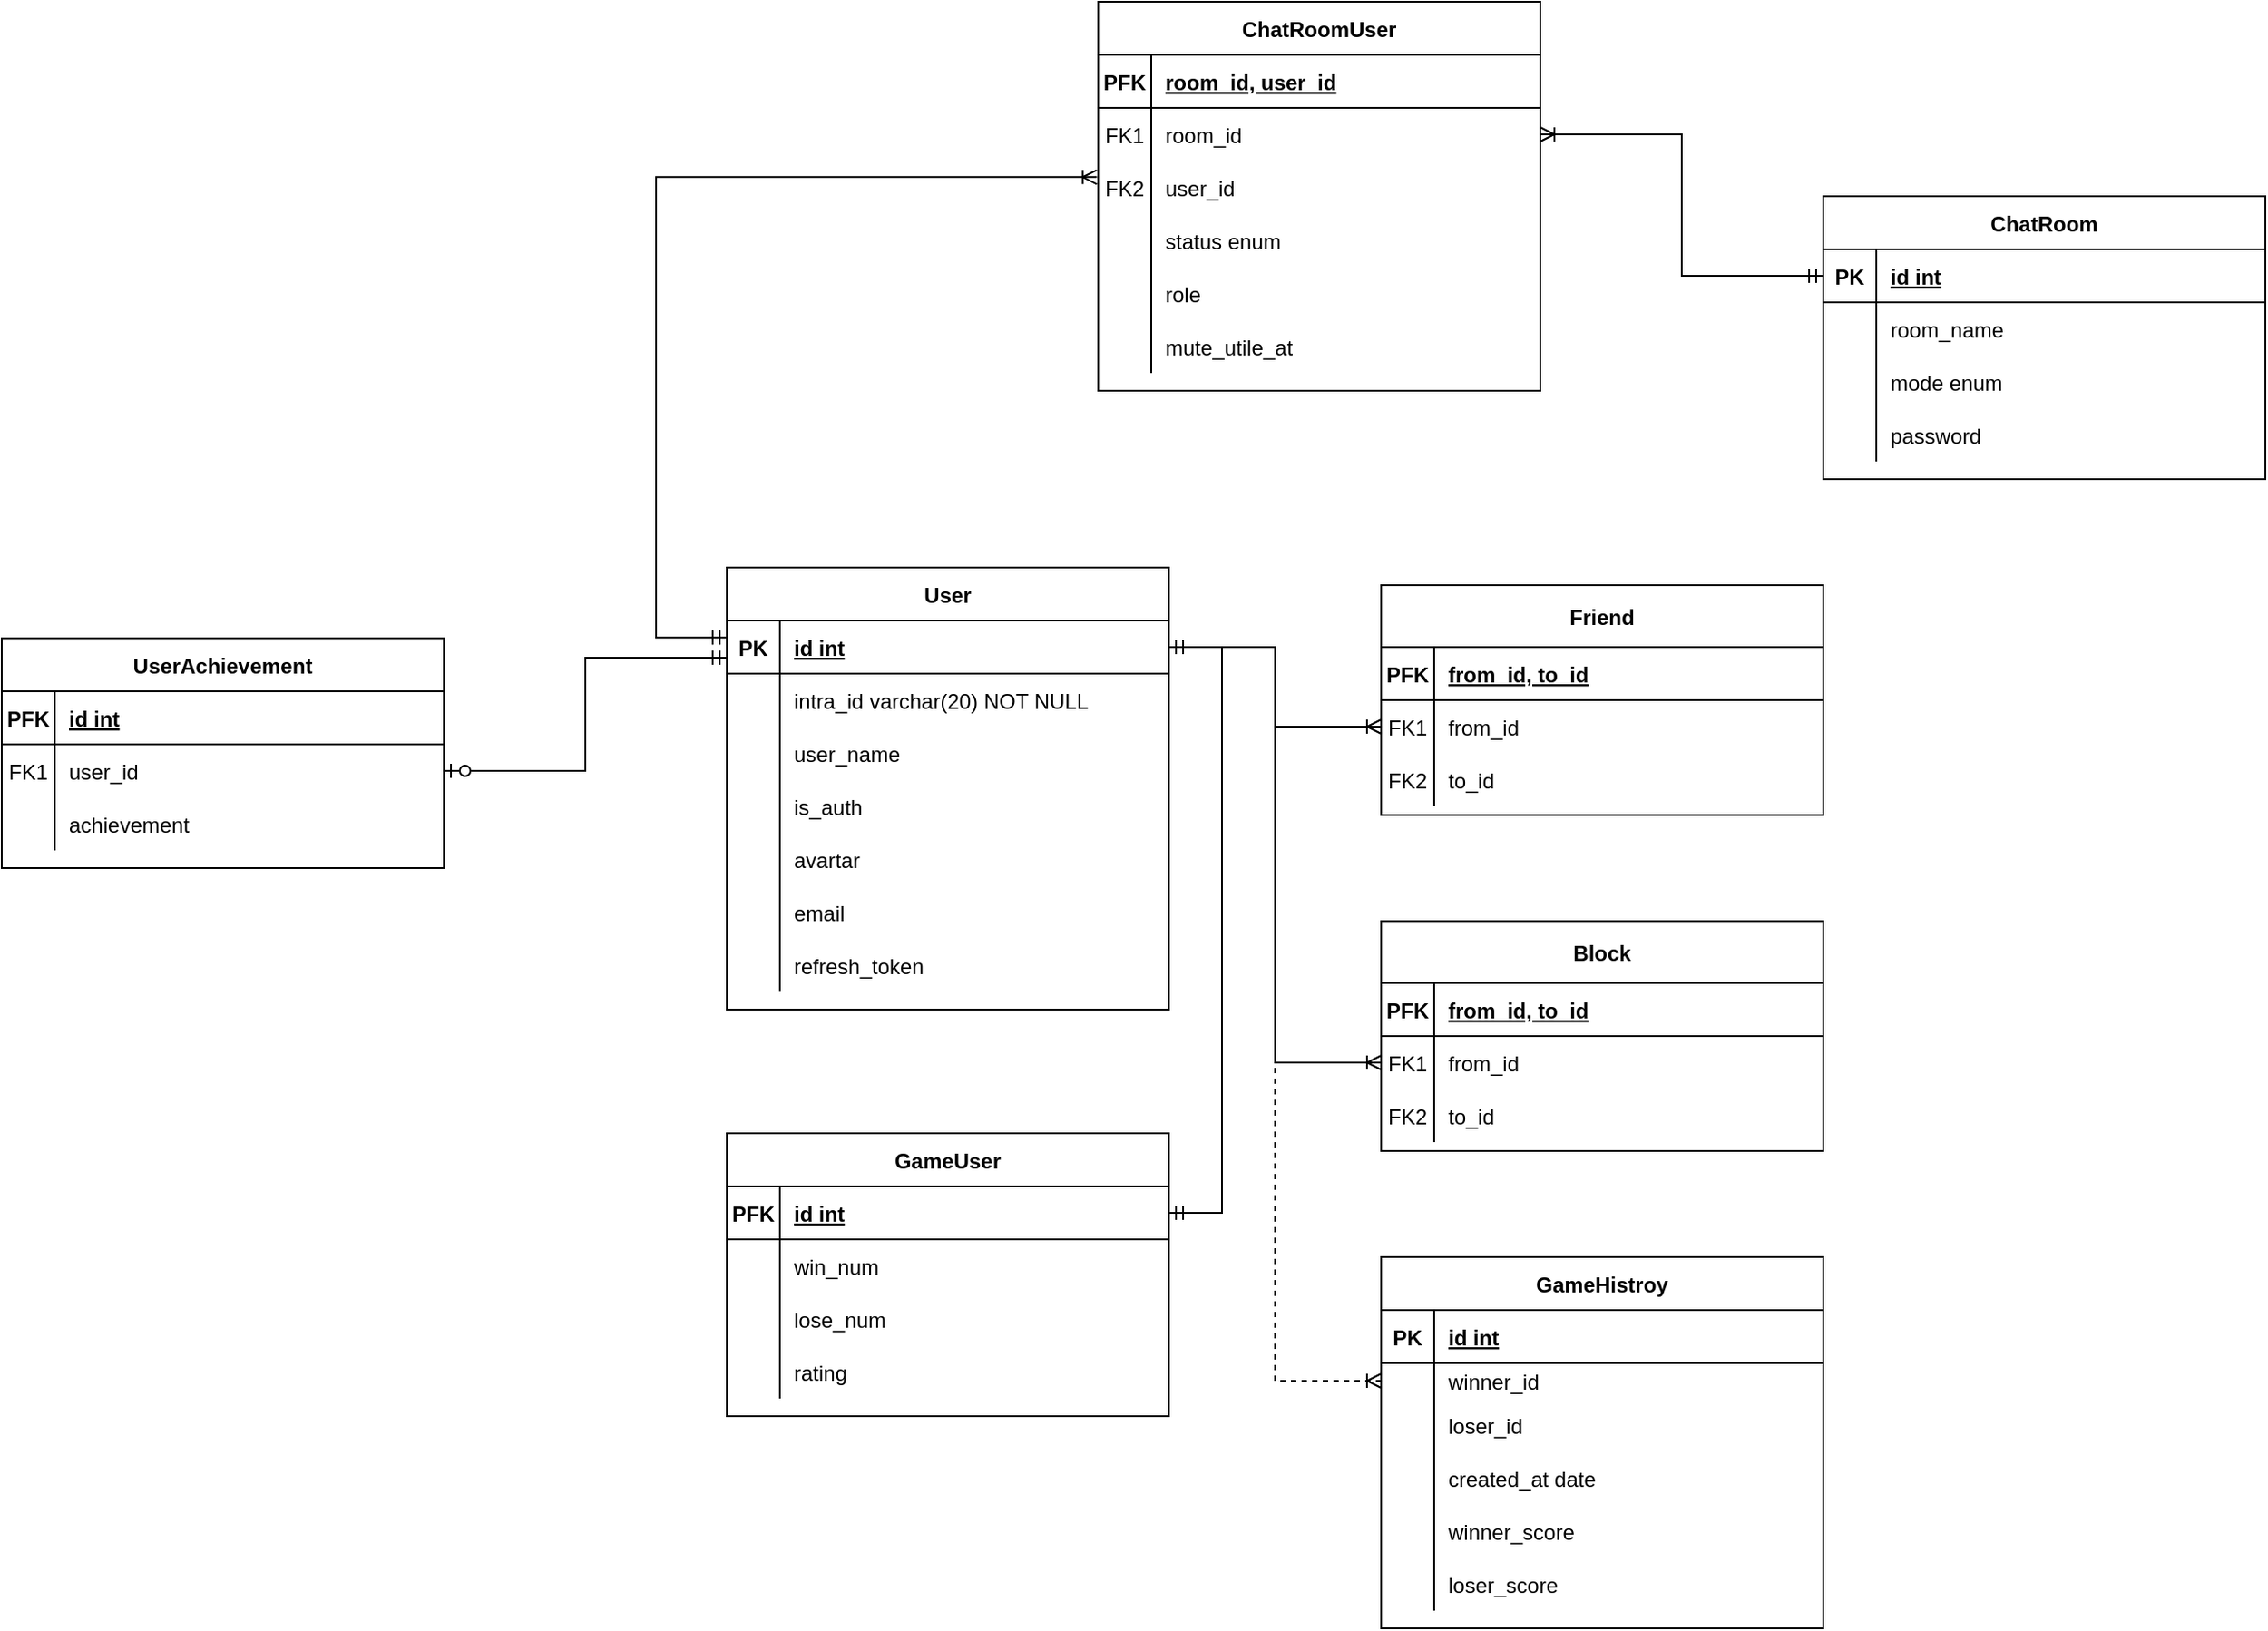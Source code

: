 <mxfile version="21.6.2" type="device">
  <diagram id="R2lEEEUBdFMjLlhIrx00" name="Page-1">
    <mxGraphModel dx="2537" dy="2045" grid="1" gridSize="10" guides="1" tooltips="1" connect="1" arrows="1" fold="1" page="1" pageScale="1" pageWidth="850" pageHeight="1100" math="0" shadow="0" extFonts="Permanent Marker^https://fonts.googleapis.com/css?family=Permanent+Marker">
      <root>
        <mxCell id="0" />
        <mxCell id="1" parent="0" />
        <mxCell id="lOmUBnbk2ktsmY-F3vOk-1" value="User" style="shape=table;startSize=30;container=1;collapsible=1;childLayout=tableLayout;fixedRows=1;rowLines=0;fontStyle=1;align=center;resizeLast=1;" parent="1" vertex="1">
          <mxGeometry y="250" width="250" height="250" as="geometry" />
        </mxCell>
        <mxCell id="lOmUBnbk2ktsmY-F3vOk-2" value="" style="shape=partialRectangle;collapsible=0;dropTarget=0;pointerEvents=0;fillColor=none;points=[[0,0.5],[1,0.5]];portConstraint=eastwest;top=0;left=0;right=0;bottom=1;" parent="lOmUBnbk2ktsmY-F3vOk-1" vertex="1">
          <mxGeometry y="30" width="250" height="30" as="geometry" />
        </mxCell>
        <mxCell id="lOmUBnbk2ktsmY-F3vOk-3" value="PK" style="shape=partialRectangle;overflow=hidden;connectable=0;fillColor=none;top=0;left=0;bottom=0;right=0;fontStyle=1;" parent="lOmUBnbk2ktsmY-F3vOk-2" vertex="1">
          <mxGeometry width="30" height="30" as="geometry">
            <mxRectangle width="30" height="30" as="alternateBounds" />
          </mxGeometry>
        </mxCell>
        <mxCell id="lOmUBnbk2ktsmY-F3vOk-4" value="id int" style="shape=partialRectangle;overflow=hidden;connectable=0;fillColor=none;top=0;left=0;bottom=0;right=0;align=left;spacingLeft=6;fontStyle=5;" parent="lOmUBnbk2ktsmY-F3vOk-2" vertex="1">
          <mxGeometry x="30" width="220" height="30" as="geometry">
            <mxRectangle width="220" height="30" as="alternateBounds" />
          </mxGeometry>
        </mxCell>
        <mxCell id="3Igh5YAxIbM6BhiKC6Sn-34" style="shape=partialRectangle;collapsible=0;dropTarget=0;pointerEvents=0;fillColor=none;points=[[0,0.5],[1,0.5]];portConstraint=eastwest;top=0;left=0;right=0;bottom=0;" parent="lOmUBnbk2ktsmY-F3vOk-1" vertex="1">
          <mxGeometry y="60" width="250" height="30" as="geometry" />
        </mxCell>
        <mxCell id="3Igh5YAxIbM6BhiKC6Sn-35" style="shape=partialRectangle;overflow=hidden;connectable=0;fillColor=none;top=0;left=0;bottom=0;right=0;" parent="3Igh5YAxIbM6BhiKC6Sn-34" vertex="1">
          <mxGeometry width="30" height="30" as="geometry">
            <mxRectangle width="30" height="30" as="alternateBounds" />
          </mxGeometry>
        </mxCell>
        <mxCell id="3Igh5YAxIbM6BhiKC6Sn-36" value="intra_id varchar(20) NOT NULL" style="shape=partialRectangle;overflow=hidden;connectable=0;fillColor=none;top=0;left=0;bottom=0;right=0;align=left;spacingLeft=6;" parent="3Igh5YAxIbM6BhiKC6Sn-34" vertex="1">
          <mxGeometry x="30" width="220" height="30" as="geometry">
            <mxRectangle width="220" height="30" as="alternateBounds" />
          </mxGeometry>
        </mxCell>
        <mxCell id="lOmUBnbk2ktsmY-F3vOk-8" value="" style="shape=partialRectangle;collapsible=0;dropTarget=0;pointerEvents=0;fillColor=none;points=[[0,0.5],[1,0.5]];portConstraint=eastwest;top=0;left=0;right=0;bottom=0;" parent="lOmUBnbk2ktsmY-F3vOk-1" vertex="1">
          <mxGeometry y="90" width="250" height="30" as="geometry" />
        </mxCell>
        <mxCell id="lOmUBnbk2ktsmY-F3vOk-9" value="" style="shape=partialRectangle;overflow=hidden;connectable=0;fillColor=none;top=0;left=0;bottom=0;right=0;" parent="lOmUBnbk2ktsmY-F3vOk-8" vertex="1">
          <mxGeometry width="30" height="30" as="geometry">
            <mxRectangle width="30" height="30" as="alternateBounds" />
          </mxGeometry>
        </mxCell>
        <mxCell id="lOmUBnbk2ktsmY-F3vOk-10" value="user_name" style="shape=partialRectangle;overflow=hidden;connectable=0;fillColor=none;top=0;left=0;bottom=0;right=0;align=left;spacingLeft=6;" parent="lOmUBnbk2ktsmY-F3vOk-8" vertex="1">
          <mxGeometry x="30" width="220" height="30" as="geometry">
            <mxRectangle width="220" height="30" as="alternateBounds" />
          </mxGeometry>
        </mxCell>
        <mxCell id="lOmUBnbk2ktsmY-F3vOk-19" value="" style="shape=partialRectangle;collapsible=0;dropTarget=0;pointerEvents=0;fillColor=none;points=[[0,0.5],[1,0.5]];portConstraint=eastwest;top=0;left=0;right=0;bottom=0;" parent="lOmUBnbk2ktsmY-F3vOk-1" vertex="1">
          <mxGeometry y="120" width="250" height="30" as="geometry" />
        </mxCell>
        <mxCell id="lOmUBnbk2ktsmY-F3vOk-20" value="" style="shape=partialRectangle;overflow=hidden;connectable=0;fillColor=none;top=0;left=0;bottom=0;right=0;" parent="lOmUBnbk2ktsmY-F3vOk-19" vertex="1">
          <mxGeometry width="30" height="30" as="geometry">
            <mxRectangle width="30" height="30" as="alternateBounds" />
          </mxGeometry>
        </mxCell>
        <mxCell id="lOmUBnbk2ktsmY-F3vOk-21" value="is_auth" style="shape=partialRectangle;overflow=hidden;connectable=0;fillColor=none;top=0;left=0;bottom=0;right=0;align=left;spacingLeft=6;" parent="lOmUBnbk2ktsmY-F3vOk-19" vertex="1">
          <mxGeometry x="30" width="220" height="30" as="geometry">
            <mxRectangle width="220" height="30" as="alternateBounds" />
          </mxGeometry>
        </mxCell>
        <mxCell id="lOmUBnbk2ktsmY-F3vOk-22" value="" style="shape=partialRectangle;collapsible=0;dropTarget=0;pointerEvents=0;fillColor=none;points=[[0,0.5],[1,0.5]];portConstraint=eastwest;top=0;left=0;right=0;bottom=0;" parent="lOmUBnbk2ktsmY-F3vOk-1" vertex="1">
          <mxGeometry y="150" width="250" height="30" as="geometry" />
        </mxCell>
        <mxCell id="lOmUBnbk2ktsmY-F3vOk-23" value="" style="shape=partialRectangle;overflow=hidden;connectable=0;fillColor=none;top=0;left=0;bottom=0;right=0;" parent="lOmUBnbk2ktsmY-F3vOk-22" vertex="1">
          <mxGeometry width="30" height="30" as="geometry">
            <mxRectangle width="30" height="30" as="alternateBounds" />
          </mxGeometry>
        </mxCell>
        <mxCell id="lOmUBnbk2ktsmY-F3vOk-24" value="avartar" style="shape=partialRectangle;overflow=hidden;connectable=0;fillColor=none;top=0;left=0;bottom=0;right=0;align=left;spacingLeft=6;" parent="lOmUBnbk2ktsmY-F3vOk-22" vertex="1">
          <mxGeometry x="30" width="220" height="30" as="geometry">
            <mxRectangle width="220" height="30" as="alternateBounds" />
          </mxGeometry>
        </mxCell>
        <mxCell id="lOmUBnbk2ktsmY-F3vOk-166" value="" style="shape=partialRectangle;collapsible=0;dropTarget=0;pointerEvents=0;fillColor=none;points=[[0,0.5],[1,0.5]];portConstraint=eastwest;top=0;left=0;right=0;bottom=0;" parent="lOmUBnbk2ktsmY-F3vOk-1" vertex="1">
          <mxGeometry y="180" width="250" height="30" as="geometry" />
        </mxCell>
        <mxCell id="lOmUBnbk2ktsmY-F3vOk-167" value="" style="shape=partialRectangle;overflow=hidden;connectable=0;fillColor=none;top=0;left=0;bottom=0;right=0;" parent="lOmUBnbk2ktsmY-F3vOk-166" vertex="1">
          <mxGeometry width="30" height="30" as="geometry">
            <mxRectangle width="30" height="30" as="alternateBounds" />
          </mxGeometry>
        </mxCell>
        <mxCell id="lOmUBnbk2ktsmY-F3vOk-168" value="email" style="shape=partialRectangle;overflow=hidden;connectable=0;fillColor=none;top=0;left=0;bottom=0;right=0;align=left;spacingLeft=6;" parent="lOmUBnbk2ktsmY-F3vOk-166" vertex="1">
          <mxGeometry x="30" width="220" height="30" as="geometry">
            <mxRectangle width="220" height="30" as="alternateBounds" />
          </mxGeometry>
        </mxCell>
        <mxCell id="gKuHBKnBErib6f4B9qJQ-1" style="shape=partialRectangle;collapsible=0;dropTarget=0;pointerEvents=0;fillColor=none;points=[[0,0.5],[1,0.5]];portConstraint=eastwest;top=0;left=0;right=0;bottom=0;" parent="lOmUBnbk2ktsmY-F3vOk-1" vertex="1">
          <mxGeometry y="210" width="250" height="30" as="geometry" />
        </mxCell>
        <mxCell id="gKuHBKnBErib6f4B9qJQ-2" style="shape=partialRectangle;overflow=hidden;connectable=0;fillColor=none;top=0;left=0;bottom=0;right=0;" parent="gKuHBKnBErib6f4B9qJQ-1" vertex="1">
          <mxGeometry width="30" height="30" as="geometry">
            <mxRectangle width="30" height="30" as="alternateBounds" />
          </mxGeometry>
        </mxCell>
        <mxCell id="gKuHBKnBErib6f4B9qJQ-3" value="refresh_token" style="shape=partialRectangle;overflow=hidden;connectable=0;fillColor=none;top=0;left=0;bottom=0;right=0;align=left;spacingLeft=6;" parent="gKuHBKnBErib6f4B9qJQ-1" vertex="1">
          <mxGeometry x="30" width="220" height="30" as="geometry">
            <mxRectangle width="220" height="30" as="alternateBounds" />
          </mxGeometry>
        </mxCell>
        <mxCell id="lOmUBnbk2ktsmY-F3vOk-28" value="Friend" style="shape=table;startSize=35;container=1;collapsible=1;childLayout=tableLayout;fixedRows=1;rowLines=0;fontStyle=1;align=center;resizeLast=1;" parent="1" vertex="1">
          <mxGeometry x="370" y="260" width="250" height="130" as="geometry" />
        </mxCell>
        <mxCell id="lOmUBnbk2ktsmY-F3vOk-29" value="" style="shape=partialRectangle;collapsible=0;dropTarget=0;pointerEvents=0;fillColor=none;points=[[0,0.5],[1,0.5]];portConstraint=eastwest;top=0;left=0;right=0;bottom=1;" parent="lOmUBnbk2ktsmY-F3vOk-28" vertex="1">
          <mxGeometry y="35" width="250" height="30" as="geometry" />
        </mxCell>
        <mxCell id="lOmUBnbk2ktsmY-F3vOk-30" value="PFK" style="shape=partialRectangle;overflow=hidden;connectable=0;fillColor=none;top=0;left=0;bottom=0;right=0;fontStyle=1;" parent="lOmUBnbk2ktsmY-F3vOk-29" vertex="1">
          <mxGeometry width="30" height="30" as="geometry">
            <mxRectangle width="30" height="30" as="alternateBounds" />
          </mxGeometry>
        </mxCell>
        <mxCell id="lOmUBnbk2ktsmY-F3vOk-31" value="from_id, to_id" style="shape=partialRectangle;overflow=hidden;connectable=0;fillColor=none;top=0;left=0;bottom=0;right=0;align=left;spacingLeft=6;fontStyle=5;" parent="lOmUBnbk2ktsmY-F3vOk-29" vertex="1">
          <mxGeometry x="30" width="220" height="30" as="geometry">
            <mxRectangle width="220" height="30" as="alternateBounds" />
          </mxGeometry>
        </mxCell>
        <mxCell id="lOmUBnbk2ktsmY-F3vOk-32" value="" style="shape=partialRectangle;collapsible=0;dropTarget=0;pointerEvents=0;fillColor=none;points=[[0,0.5],[1,0.5]];portConstraint=eastwest;top=0;left=0;right=0;bottom=0;" parent="lOmUBnbk2ktsmY-F3vOk-28" vertex="1">
          <mxGeometry y="65" width="250" height="30" as="geometry" />
        </mxCell>
        <mxCell id="lOmUBnbk2ktsmY-F3vOk-33" value="FK1" style="shape=partialRectangle;overflow=hidden;connectable=0;fillColor=none;top=0;left=0;bottom=0;right=0;" parent="lOmUBnbk2ktsmY-F3vOk-32" vertex="1">
          <mxGeometry width="30" height="30" as="geometry">
            <mxRectangle width="30" height="30" as="alternateBounds" />
          </mxGeometry>
        </mxCell>
        <mxCell id="lOmUBnbk2ktsmY-F3vOk-34" value="from_id" style="shape=partialRectangle;overflow=hidden;connectable=0;fillColor=none;top=0;left=0;bottom=0;right=0;align=left;spacingLeft=6;" parent="lOmUBnbk2ktsmY-F3vOk-32" vertex="1">
          <mxGeometry x="30" width="220" height="30" as="geometry">
            <mxRectangle width="220" height="30" as="alternateBounds" />
          </mxGeometry>
        </mxCell>
        <mxCell id="lOmUBnbk2ktsmY-F3vOk-35" value="" style="shape=partialRectangle;collapsible=0;dropTarget=0;pointerEvents=0;fillColor=none;points=[[0,0.5],[1,0.5]];portConstraint=eastwest;top=0;left=0;right=0;bottom=0;" parent="lOmUBnbk2ktsmY-F3vOk-28" vertex="1">
          <mxGeometry y="95" width="250" height="30" as="geometry" />
        </mxCell>
        <mxCell id="lOmUBnbk2ktsmY-F3vOk-36" value="FK2" style="shape=partialRectangle;overflow=hidden;connectable=0;fillColor=none;top=0;left=0;bottom=0;right=0;" parent="lOmUBnbk2ktsmY-F3vOk-35" vertex="1">
          <mxGeometry width="30" height="30" as="geometry">
            <mxRectangle width="30" height="30" as="alternateBounds" />
          </mxGeometry>
        </mxCell>
        <mxCell id="lOmUBnbk2ktsmY-F3vOk-37" value="to_id" style="shape=partialRectangle;overflow=hidden;connectable=0;fillColor=none;top=0;left=0;bottom=0;right=0;align=left;spacingLeft=6;" parent="lOmUBnbk2ktsmY-F3vOk-35" vertex="1">
          <mxGeometry x="30" width="220" height="30" as="geometry">
            <mxRectangle width="220" height="30" as="alternateBounds" />
          </mxGeometry>
        </mxCell>
        <mxCell id="lOmUBnbk2ktsmY-F3vOk-47" value="GameUser" style="shape=table;startSize=30;container=1;collapsible=1;childLayout=tableLayout;fixedRows=1;rowLines=0;fontStyle=1;align=center;resizeLast=1;" parent="1" vertex="1">
          <mxGeometry y="570" width="250" height="160" as="geometry" />
        </mxCell>
        <mxCell id="lOmUBnbk2ktsmY-F3vOk-48" value="" style="shape=partialRectangle;collapsible=0;dropTarget=0;pointerEvents=0;fillColor=none;points=[[0,0.5],[1,0.5]];portConstraint=eastwest;top=0;left=0;right=0;bottom=1;" parent="lOmUBnbk2ktsmY-F3vOk-47" vertex="1">
          <mxGeometry y="30" width="250" height="30" as="geometry" />
        </mxCell>
        <mxCell id="lOmUBnbk2ktsmY-F3vOk-49" value="PFK" style="shape=partialRectangle;overflow=hidden;connectable=0;fillColor=none;top=0;left=0;bottom=0;right=0;fontStyle=1;" parent="lOmUBnbk2ktsmY-F3vOk-48" vertex="1">
          <mxGeometry width="30" height="30" as="geometry">
            <mxRectangle width="30" height="30" as="alternateBounds" />
          </mxGeometry>
        </mxCell>
        <mxCell id="lOmUBnbk2ktsmY-F3vOk-50" value="id int" style="shape=partialRectangle;overflow=hidden;connectable=0;fillColor=none;top=0;left=0;bottom=0;right=0;align=left;spacingLeft=6;fontStyle=5;" parent="lOmUBnbk2ktsmY-F3vOk-48" vertex="1">
          <mxGeometry x="30" width="220" height="30" as="geometry">
            <mxRectangle width="220" height="30" as="alternateBounds" />
          </mxGeometry>
        </mxCell>
        <mxCell id="lOmUBnbk2ktsmY-F3vOk-51" value="" style="shape=partialRectangle;collapsible=0;dropTarget=0;pointerEvents=0;fillColor=none;points=[[0,0.5],[1,0.5]];portConstraint=eastwest;top=0;left=0;right=0;bottom=0;" parent="lOmUBnbk2ktsmY-F3vOk-47" vertex="1">
          <mxGeometry y="60" width="250" height="30" as="geometry" />
        </mxCell>
        <mxCell id="lOmUBnbk2ktsmY-F3vOk-52" value="" style="shape=partialRectangle;overflow=hidden;connectable=0;fillColor=none;top=0;left=0;bottom=0;right=0;" parent="lOmUBnbk2ktsmY-F3vOk-51" vertex="1">
          <mxGeometry width="30" height="30" as="geometry">
            <mxRectangle width="30" height="30" as="alternateBounds" />
          </mxGeometry>
        </mxCell>
        <mxCell id="lOmUBnbk2ktsmY-F3vOk-53" value="win_num" style="shape=partialRectangle;overflow=hidden;connectable=0;fillColor=none;top=0;left=0;bottom=0;right=0;align=left;spacingLeft=6;" parent="lOmUBnbk2ktsmY-F3vOk-51" vertex="1">
          <mxGeometry x="30" width="220" height="30" as="geometry">
            <mxRectangle width="220" height="30" as="alternateBounds" />
          </mxGeometry>
        </mxCell>
        <mxCell id="lOmUBnbk2ktsmY-F3vOk-54" value="" style="shape=partialRectangle;collapsible=0;dropTarget=0;pointerEvents=0;fillColor=none;points=[[0,0.5],[1,0.5]];portConstraint=eastwest;top=0;left=0;right=0;bottom=0;" parent="lOmUBnbk2ktsmY-F3vOk-47" vertex="1">
          <mxGeometry y="90" width="250" height="30" as="geometry" />
        </mxCell>
        <mxCell id="lOmUBnbk2ktsmY-F3vOk-55" value="" style="shape=partialRectangle;overflow=hidden;connectable=0;fillColor=none;top=0;left=0;bottom=0;right=0;" parent="lOmUBnbk2ktsmY-F3vOk-54" vertex="1">
          <mxGeometry width="30" height="30" as="geometry">
            <mxRectangle width="30" height="30" as="alternateBounds" />
          </mxGeometry>
        </mxCell>
        <mxCell id="lOmUBnbk2ktsmY-F3vOk-56" value="lose_num" style="shape=partialRectangle;overflow=hidden;connectable=0;fillColor=none;top=0;left=0;bottom=0;right=0;align=left;spacingLeft=6;" parent="lOmUBnbk2ktsmY-F3vOk-54" vertex="1">
          <mxGeometry x="30" width="220" height="30" as="geometry">
            <mxRectangle width="220" height="30" as="alternateBounds" />
          </mxGeometry>
        </mxCell>
        <mxCell id="lOmUBnbk2ktsmY-F3vOk-57" value="" style="shape=partialRectangle;collapsible=0;dropTarget=0;pointerEvents=0;fillColor=none;points=[[0,0.5],[1,0.5]];portConstraint=eastwest;top=0;left=0;right=0;bottom=0;" parent="lOmUBnbk2ktsmY-F3vOk-47" vertex="1">
          <mxGeometry y="120" width="250" height="30" as="geometry" />
        </mxCell>
        <mxCell id="lOmUBnbk2ktsmY-F3vOk-58" value="" style="shape=partialRectangle;overflow=hidden;connectable=0;fillColor=none;top=0;left=0;bottom=0;right=0;" parent="lOmUBnbk2ktsmY-F3vOk-57" vertex="1">
          <mxGeometry width="30" height="30" as="geometry">
            <mxRectangle width="30" height="30" as="alternateBounds" />
          </mxGeometry>
        </mxCell>
        <mxCell id="lOmUBnbk2ktsmY-F3vOk-59" value="rating" style="shape=partialRectangle;overflow=hidden;connectable=0;fillColor=none;top=0;left=0;bottom=0;right=0;align=left;spacingLeft=6;" parent="lOmUBnbk2ktsmY-F3vOk-57" vertex="1">
          <mxGeometry x="30" width="220" height="30" as="geometry">
            <mxRectangle width="220" height="30" as="alternateBounds" />
          </mxGeometry>
        </mxCell>
        <mxCell id="lOmUBnbk2ktsmY-F3vOk-66" value="GameHistroy" style="shape=table;startSize=30;container=1;collapsible=1;childLayout=tableLayout;fixedRows=1;rowLines=0;fontStyle=1;align=center;resizeLast=1;" parent="1" vertex="1">
          <mxGeometry x="370" y="640" width="250" height="210" as="geometry" />
        </mxCell>
        <mxCell id="lOmUBnbk2ktsmY-F3vOk-67" value="" style="shape=partialRectangle;collapsible=0;dropTarget=0;pointerEvents=0;fillColor=none;points=[[0,0.5],[1,0.5]];portConstraint=eastwest;top=0;left=0;right=0;bottom=1;" parent="lOmUBnbk2ktsmY-F3vOk-66" vertex="1">
          <mxGeometry y="30" width="250" height="30" as="geometry" />
        </mxCell>
        <mxCell id="lOmUBnbk2ktsmY-F3vOk-68" value="PK" style="shape=partialRectangle;overflow=hidden;connectable=0;fillColor=none;top=0;left=0;bottom=0;right=0;fontStyle=1;" parent="lOmUBnbk2ktsmY-F3vOk-67" vertex="1">
          <mxGeometry width="30" height="30" as="geometry">
            <mxRectangle width="30" height="30" as="alternateBounds" />
          </mxGeometry>
        </mxCell>
        <mxCell id="lOmUBnbk2ktsmY-F3vOk-69" value="id int" style="shape=partialRectangle;overflow=hidden;connectable=0;fillColor=none;top=0;left=0;bottom=0;right=0;align=left;spacingLeft=6;fontStyle=5;" parent="lOmUBnbk2ktsmY-F3vOk-67" vertex="1">
          <mxGeometry x="30" width="220" height="30" as="geometry">
            <mxRectangle width="220" height="30" as="alternateBounds" />
          </mxGeometry>
        </mxCell>
        <mxCell id="lOmUBnbk2ktsmY-F3vOk-70" value="" style="shape=partialRectangle;collapsible=0;dropTarget=0;pointerEvents=0;fillColor=none;points=[[0,0.5],[1,0.5]];portConstraint=eastwest;top=0;left=0;right=0;bottom=0;" parent="lOmUBnbk2ktsmY-F3vOk-66" vertex="1">
          <mxGeometry y="60" width="250" height="20" as="geometry" />
        </mxCell>
        <mxCell id="lOmUBnbk2ktsmY-F3vOk-71" value="" style="shape=partialRectangle;overflow=hidden;connectable=0;fillColor=none;top=0;left=0;bottom=0;right=0;" parent="lOmUBnbk2ktsmY-F3vOk-70" vertex="1">
          <mxGeometry width="30" height="20" as="geometry">
            <mxRectangle width="30" height="20" as="alternateBounds" />
          </mxGeometry>
        </mxCell>
        <mxCell id="lOmUBnbk2ktsmY-F3vOk-72" value="winner_id" style="shape=partialRectangle;overflow=hidden;connectable=0;fillColor=none;top=0;left=0;bottom=0;right=0;align=left;spacingLeft=6;" parent="lOmUBnbk2ktsmY-F3vOk-70" vertex="1">
          <mxGeometry x="30" width="220" height="20" as="geometry">
            <mxRectangle width="220" height="20" as="alternateBounds" />
          </mxGeometry>
        </mxCell>
        <mxCell id="lOmUBnbk2ktsmY-F3vOk-73" value="" style="shape=partialRectangle;collapsible=0;dropTarget=0;pointerEvents=0;fillColor=none;points=[[0,0.5],[1,0.5]];portConstraint=eastwest;top=0;left=0;right=0;bottom=0;" parent="lOmUBnbk2ktsmY-F3vOk-66" vertex="1">
          <mxGeometry y="80" width="250" height="30" as="geometry" />
        </mxCell>
        <mxCell id="lOmUBnbk2ktsmY-F3vOk-74" value="" style="shape=partialRectangle;overflow=hidden;connectable=0;fillColor=none;top=0;left=0;bottom=0;right=0;" parent="lOmUBnbk2ktsmY-F3vOk-73" vertex="1">
          <mxGeometry width="30" height="30" as="geometry">
            <mxRectangle width="30" height="30" as="alternateBounds" />
          </mxGeometry>
        </mxCell>
        <mxCell id="lOmUBnbk2ktsmY-F3vOk-75" value="loser_id" style="shape=partialRectangle;overflow=hidden;connectable=0;fillColor=none;top=0;left=0;bottom=0;right=0;align=left;spacingLeft=6;" parent="lOmUBnbk2ktsmY-F3vOk-73" vertex="1">
          <mxGeometry x="30" width="220" height="30" as="geometry">
            <mxRectangle width="220" height="30" as="alternateBounds" />
          </mxGeometry>
        </mxCell>
        <mxCell id="lOmUBnbk2ktsmY-F3vOk-76" value="" style="shape=partialRectangle;collapsible=0;dropTarget=0;pointerEvents=0;fillColor=none;points=[[0,0.5],[1,0.5]];portConstraint=eastwest;top=0;left=0;right=0;bottom=0;" parent="lOmUBnbk2ktsmY-F3vOk-66" vertex="1">
          <mxGeometry y="110" width="250" height="30" as="geometry" />
        </mxCell>
        <mxCell id="lOmUBnbk2ktsmY-F3vOk-77" value="" style="shape=partialRectangle;overflow=hidden;connectable=0;fillColor=none;top=0;left=0;bottom=0;right=0;" parent="lOmUBnbk2ktsmY-F3vOk-76" vertex="1">
          <mxGeometry width="30" height="30" as="geometry">
            <mxRectangle width="30" height="30" as="alternateBounds" />
          </mxGeometry>
        </mxCell>
        <mxCell id="lOmUBnbk2ktsmY-F3vOk-78" value="created_at date" style="shape=partialRectangle;overflow=hidden;connectable=0;fillColor=none;top=0;left=0;bottom=0;right=0;align=left;spacingLeft=6;" parent="lOmUBnbk2ktsmY-F3vOk-76" vertex="1">
          <mxGeometry x="30" width="220" height="30" as="geometry">
            <mxRectangle width="220" height="30" as="alternateBounds" />
          </mxGeometry>
        </mxCell>
        <mxCell id="u-hAwEePGEWqM_H_SsDA-7" style="shape=partialRectangle;collapsible=0;dropTarget=0;pointerEvents=0;fillColor=none;points=[[0,0.5],[1,0.5]];portConstraint=eastwest;top=0;left=0;right=0;bottom=0;" parent="lOmUBnbk2ktsmY-F3vOk-66" vertex="1">
          <mxGeometry y="140" width="250" height="30" as="geometry" />
        </mxCell>
        <mxCell id="u-hAwEePGEWqM_H_SsDA-8" style="shape=partialRectangle;overflow=hidden;connectable=0;fillColor=none;top=0;left=0;bottom=0;right=0;" parent="u-hAwEePGEWqM_H_SsDA-7" vertex="1">
          <mxGeometry width="30" height="30" as="geometry">
            <mxRectangle width="30" height="30" as="alternateBounds" />
          </mxGeometry>
        </mxCell>
        <mxCell id="u-hAwEePGEWqM_H_SsDA-9" value="winner_score" style="shape=partialRectangle;overflow=hidden;connectable=0;fillColor=none;top=0;left=0;bottom=0;right=0;align=left;spacingLeft=6;" parent="u-hAwEePGEWqM_H_SsDA-7" vertex="1">
          <mxGeometry x="30" width="220" height="30" as="geometry">
            <mxRectangle width="220" height="30" as="alternateBounds" />
          </mxGeometry>
        </mxCell>
        <mxCell id="u-hAwEePGEWqM_H_SsDA-4" style="shape=partialRectangle;collapsible=0;dropTarget=0;pointerEvents=0;fillColor=none;points=[[0,0.5],[1,0.5]];portConstraint=eastwest;top=0;left=0;right=0;bottom=0;" parent="lOmUBnbk2ktsmY-F3vOk-66" vertex="1">
          <mxGeometry y="170" width="250" height="30" as="geometry" />
        </mxCell>
        <mxCell id="u-hAwEePGEWqM_H_SsDA-5" style="shape=partialRectangle;overflow=hidden;connectable=0;fillColor=none;top=0;left=0;bottom=0;right=0;" parent="u-hAwEePGEWqM_H_SsDA-4" vertex="1">
          <mxGeometry width="30" height="30" as="geometry">
            <mxRectangle width="30" height="30" as="alternateBounds" />
          </mxGeometry>
        </mxCell>
        <mxCell id="u-hAwEePGEWqM_H_SsDA-6" value="loser_score" style="shape=partialRectangle;overflow=hidden;connectable=0;fillColor=none;top=0;left=0;bottom=0;right=0;align=left;spacingLeft=6;" parent="u-hAwEePGEWqM_H_SsDA-4" vertex="1">
          <mxGeometry x="30" width="220" height="30" as="geometry">
            <mxRectangle width="220" height="30" as="alternateBounds" />
          </mxGeometry>
        </mxCell>
        <mxCell id="lOmUBnbk2ktsmY-F3vOk-104" value="ChatRoom" style="shape=table;startSize=30;container=1;collapsible=1;childLayout=tableLayout;fixedRows=1;rowLines=0;fontStyle=1;align=center;resizeLast=1;" parent="1" vertex="1">
          <mxGeometry x="620" y="40" width="250" height="160" as="geometry" />
        </mxCell>
        <mxCell id="lOmUBnbk2ktsmY-F3vOk-105" value="" style="shape=partialRectangle;collapsible=0;dropTarget=0;pointerEvents=0;fillColor=none;points=[[0,0.5],[1,0.5]];portConstraint=eastwest;top=0;left=0;right=0;bottom=1;" parent="lOmUBnbk2ktsmY-F3vOk-104" vertex="1">
          <mxGeometry y="30" width="250" height="30" as="geometry" />
        </mxCell>
        <mxCell id="lOmUBnbk2ktsmY-F3vOk-106" value="PK" style="shape=partialRectangle;overflow=hidden;connectable=0;fillColor=none;top=0;left=0;bottom=0;right=0;fontStyle=1;" parent="lOmUBnbk2ktsmY-F3vOk-105" vertex="1">
          <mxGeometry width="30" height="30" as="geometry">
            <mxRectangle width="30" height="30" as="alternateBounds" />
          </mxGeometry>
        </mxCell>
        <mxCell id="lOmUBnbk2ktsmY-F3vOk-107" value="id int" style="shape=partialRectangle;overflow=hidden;connectable=0;fillColor=none;top=0;left=0;bottom=0;right=0;align=left;spacingLeft=6;fontStyle=5;" parent="lOmUBnbk2ktsmY-F3vOk-105" vertex="1">
          <mxGeometry x="30" width="220" height="30" as="geometry">
            <mxRectangle width="220" height="30" as="alternateBounds" />
          </mxGeometry>
        </mxCell>
        <mxCell id="dYLwqOKoDBFMigCg1YAO-10" style="shape=partialRectangle;collapsible=0;dropTarget=0;pointerEvents=0;fillColor=none;points=[[0,0.5],[1,0.5]];portConstraint=eastwest;top=0;left=0;right=0;bottom=0;" parent="lOmUBnbk2ktsmY-F3vOk-104" vertex="1">
          <mxGeometry y="60" width="250" height="30" as="geometry" />
        </mxCell>
        <mxCell id="dYLwqOKoDBFMigCg1YAO-11" style="shape=partialRectangle;overflow=hidden;connectable=0;fillColor=none;top=0;left=0;bottom=0;right=0;" parent="dYLwqOKoDBFMigCg1YAO-10" vertex="1">
          <mxGeometry width="30" height="30" as="geometry">
            <mxRectangle width="30" height="30" as="alternateBounds" />
          </mxGeometry>
        </mxCell>
        <mxCell id="dYLwqOKoDBFMigCg1YAO-12" value="room_name" style="shape=partialRectangle;overflow=hidden;connectable=0;fillColor=none;top=0;left=0;bottom=0;right=0;align=left;spacingLeft=6;" parent="dYLwqOKoDBFMigCg1YAO-10" vertex="1">
          <mxGeometry x="30" width="220" height="30" as="geometry">
            <mxRectangle width="220" height="30" as="alternateBounds" />
          </mxGeometry>
        </mxCell>
        <mxCell id="lOmUBnbk2ktsmY-F3vOk-108" value="" style="shape=partialRectangle;collapsible=0;dropTarget=0;pointerEvents=0;fillColor=none;points=[[0,0.5],[1,0.5]];portConstraint=eastwest;top=0;left=0;right=0;bottom=0;" parent="lOmUBnbk2ktsmY-F3vOk-104" vertex="1">
          <mxGeometry y="90" width="250" height="30" as="geometry" />
        </mxCell>
        <mxCell id="lOmUBnbk2ktsmY-F3vOk-109" value="" style="shape=partialRectangle;overflow=hidden;connectable=0;fillColor=none;top=0;left=0;bottom=0;right=0;" parent="lOmUBnbk2ktsmY-F3vOk-108" vertex="1">
          <mxGeometry width="30" height="30" as="geometry">
            <mxRectangle width="30" height="30" as="alternateBounds" />
          </mxGeometry>
        </mxCell>
        <mxCell id="lOmUBnbk2ktsmY-F3vOk-110" value="mode enum" style="shape=partialRectangle;overflow=hidden;connectable=0;fillColor=none;top=0;left=0;bottom=0;right=0;align=left;spacingLeft=6;" parent="lOmUBnbk2ktsmY-F3vOk-108" vertex="1">
          <mxGeometry x="30" width="220" height="30" as="geometry">
            <mxRectangle width="220" height="30" as="alternateBounds" />
          </mxGeometry>
        </mxCell>
        <mxCell id="lOmUBnbk2ktsmY-F3vOk-111" value="" style="shape=partialRectangle;collapsible=0;dropTarget=0;pointerEvents=0;fillColor=none;points=[[0,0.5],[1,0.5]];portConstraint=eastwest;top=0;left=0;right=0;bottom=0;" parent="lOmUBnbk2ktsmY-F3vOk-104" vertex="1">
          <mxGeometry y="120" width="250" height="30" as="geometry" />
        </mxCell>
        <mxCell id="lOmUBnbk2ktsmY-F3vOk-112" value="" style="shape=partialRectangle;overflow=hidden;connectable=0;fillColor=none;top=0;left=0;bottom=0;right=0;" parent="lOmUBnbk2ktsmY-F3vOk-111" vertex="1">
          <mxGeometry width="30" height="30" as="geometry">
            <mxRectangle width="30" height="30" as="alternateBounds" />
          </mxGeometry>
        </mxCell>
        <mxCell id="lOmUBnbk2ktsmY-F3vOk-113" value="password" style="shape=partialRectangle;overflow=hidden;connectable=0;fillColor=none;top=0;left=0;bottom=0;right=0;align=left;spacingLeft=6;" parent="lOmUBnbk2ktsmY-F3vOk-111" vertex="1">
          <mxGeometry x="30" width="220" height="30" as="geometry">
            <mxRectangle width="220" height="30" as="alternateBounds" />
          </mxGeometry>
        </mxCell>
        <mxCell id="lOmUBnbk2ktsmY-F3vOk-133" value="UserAchievement" style="shape=table;startSize=30;container=1;collapsible=1;childLayout=tableLayout;fixedRows=1;rowLines=0;fontStyle=1;align=center;resizeLast=1;" parent="1" vertex="1">
          <mxGeometry x="-410" y="290" width="250" height="130" as="geometry" />
        </mxCell>
        <mxCell id="lOmUBnbk2ktsmY-F3vOk-134" value="" style="shape=partialRectangle;collapsible=0;dropTarget=0;pointerEvents=0;fillColor=none;points=[[0,0.5],[1,0.5]];portConstraint=eastwest;top=0;left=0;right=0;bottom=1;" parent="lOmUBnbk2ktsmY-F3vOk-133" vertex="1">
          <mxGeometry y="30" width="250" height="30" as="geometry" />
        </mxCell>
        <mxCell id="lOmUBnbk2ktsmY-F3vOk-135" value="PFK" style="shape=partialRectangle;overflow=hidden;connectable=0;fillColor=none;top=0;left=0;bottom=0;right=0;fontStyle=1;" parent="lOmUBnbk2ktsmY-F3vOk-134" vertex="1">
          <mxGeometry width="30" height="30" as="geometry">
            <mxRectangle width="30" height="30" as="alternateBounds" />
          </mxGeometry>
        </mxCell>
        <mxCell id="lOmUBnbk2ktsmY-F3vOk-136" value="id int" style="shape=partialRectangle;overflow=hidden;connectable=0;fillColor=none;top=0;left=0;bottom=0;right=0;align=left;spacingLeft=6;fontStyle=5;" parent="lOmUBnbk2ktsmY-F3vOk-134" vertex="1">
          <mxGeometry x="30" width="220" height="30" as="geometry">
            <mxRectangle width="220" height="30" as="alternateBounds" />
          </mxGeometry>
        </mxCell>
        <mxCell id="lOmUBnbk2ktsmY-F3vOk-137" value="" style="shape=partialRectangle;collapsible=0;dropTarget=0;pointerEvents=0;fillColor=none;points=[[0,0.5],[1,0.5]];portConstraint=eastwest;top=0;left=0;right=0;bottom=0;" parent="lOmUBnbk2ktsmY-F3vOk-133" vertex="1">
          <mxGeometry y="60" width="250" height="30" as="geometry" />
        </mxCell>
        <mxCell id="lOmUBnbk2ktsmY-F3vOk-138" value="FK1" style="shape=partialRectangle;overflow=hidden;connectable=0;fillColor=none;top=0;left=0;bottom=0;right=0;" parent="lOmUBnbk2ktsmY-F3vOk-137" vertex="1">
          <mxGeometry width="30" height="30" as="geometry">
            <mxRectangle width="30" height="30" as="alternateBounds" />
          </mxGeometry>
        </mxCell>
        <mxCell id="lOmUBnbk2ktsmY-F3vOk-139" value="user_id" style="shape=partialRectangle;overflow=hidden;connectable=0;fillColor=none;top=0;left=0;bottom=0;right=0;align=left;spacingLeft=6;" parent="lOmUBnbk2ktsmY-F3vOk-137" vertex="1">
          <mxGeometry x="30" width="220" height="30" as="geometry">
            <mxRectangle width="220" height="30" as="alternateBounds" />
          </mxGeometry>
        </mxCell>
        <mxCell id="lOmUBnbk2ktsmY-F3vOk-140" value="" style="shape=partialRectangle;collapsible=0;dropTarget=0;pointerEvents=0;fillColor=none;points=[[0,0.5],[1,0.5]];portConstraint=eastwest;top=0;left=0;right=0;bottom=0;" parent="lOmUBnbk2ktsmY-F3vOk-133" vertex="1">
          <mxGeometry y="90" width="250" height="30" as="geometry" />
        </mxCell>
        <mxCell id="lOmUBnbk2ktsmY-F3vOk-141" value="" style="shape=partialRectangle;overflow=hidden;connectable=0;fillColor=none;top=0;left=0;bottom=0;right=0;" parent="lOmUBnbk2ktsmY-F3vOk-140" vertex="1">
          <mxGeometry width="30" height="30" as="geometry">
            <mxRectangle width="30" height="30" as="alternateBounds" />
          </mxGeometry>
        </mxCell>
        <mxCell id="lOmUBnbk2ktsmY-F3vOk-142" value="achievement" style="shape=partialRectangle;overflow=hidden;connectable=0;fillColor=none;top=0;left=0;bottom=0;right=0;align=left;spacingLeft=6;" parent="lOmUBnbk2ktsmY-F3vOk-140" vertex="1">
          <mxGeometry x="30" width="220" height="30" as="geometry">
            <mxRectangle width="220" height="30" as="alternateBounds" />
          </mxGeometry>
        </mxCell>
        <mxCell id="lOmUBnbk2ktsmY-F3vOk-146" value="ChatRoomUser" style="shape=table;startSize=30;container=1;collapsible=1;childLayout=tableLayout;fixedRows=1;rowLines=0;fontStyle=1;align=center;resizeLast=1;" parent="1" vertex="1">
          <mxGeometry x="210" y="-70" width="250" height="220" as="geometry" />
        </mxCell>
        <mxCell id="lOmUBnbk2ktsmY-F3vOk-147" value="" style="shape=partialRectangle;collapsible=0;dropTarget=0;pointerEvents=0;fillColor=none;points=[[0,0.5],[1,0.5]];portConstraint=eastwest;top=0;left=0;right=0;bottom=1;" parent="lOmUBnbk2ktsmY-F3vOk-146" vertex="1">
          <mxGeometry y="30" width="250" height="30" as="geometry" />
        </mxCell>
        <mxCell id="lOmUBnbk2ktsmY-F3vOk-148" value="PFK" style="shape=partialRectangle;overflow=hidden;connectable=0;fillColor=none;top=0;left=0;bottom=0;right=0;fontStyle=1;" parent="lOmUBnbk2ktsmY-F3vOk-147" vertex="1">
          <mxGeometry width="30" height="30" as="geometry">
            <mxRectangle width="30" height="30" as="alternateBounds" />
          </mxGeometry>
        </mxCell>
        <mxCell id="lOmUBnbk2ktsmY-F3vOk-149" value="room_id, user_id" style="shape=partialRectangle;overflow=hidden;connectable=0;fillColor=none;top=0;left=0;bottom=0;right=0;align=left;spacingLeft=6;fontStyle=5;" parent="lOmUBnbk2ktsmY-F3vOk-147" vertex="1">
          <mxGeometry x="30" width="220" height="30" as="geometry">
            <mxRectangle width="220" height="30" as="alternateBounds" />
          </mxGeometry>
        </mxCell>
        <mxCell id="lOmUBnbk2ktsmY-F3vOk-150" value="" style="shape=partialRectangle;collapsible=0;dropTarget=0;pointerEvents=0;fillColor=none;points=[[0,0.5],[1,0.5]];portConstraint=eastwest;top=0;left=0;right=0;bottom=0;" parent="lOmUBnbk2ktsmY-F3vOk-146" vertex="1">
          <mxGeometry y="60" width="250" height="30" as="geometry" />
        </mxCell>
        <mxCell id="lOmUBnbk2ktsmY-F3vOk-151" value="FK1" style="shape=partialRectangle;overflow=hidden;connectable=0;fillColor=none;top=0;left=0;bottom=0;right=0;" parent="lOmUBnbk2ktsmY-F3vOk-150" vertex="1">
          <mxGeometry width="30" height="30" as="geometry">
            <mxRectangle width="30" height="30" as="alternateBounds" />
          </mxGeometry>
        </mxCell>
        <mxCell id="lOmUBnbk2ktsmY-F3vOk-152" value="room_id" style="shape=partialRectangle;overflow=hidden;connectable=0;fillColor=none;top=0;left=0;bottom=0;right=0;align=left;spacingLeft=6;" parent="lOmUBnbk2ktsmY-F3vOk-150" vertex="1">
          <mxGeometry x="30" width="220" height="30" as="geometry">
            <mxRectangle width="220" height="30" as="alternateBounds" />
          </mxGeometry>
        </mxCell>
        <mxCell id="lOmUBnbk2ktsmY-F3vOk-153" value="" style="shape=partialRectangle;collapsible=0;dropTarget=0;pointerEvents=0;fillColor=none;points=[[0,0.5],[1,0.5]];portConstraint=eastwest;top=0;left=0;right=0;bottom=0;" parent="lOmUBnbk2ktsmY-F3vOk-146" vertex="1">
          <mxGeometry y="90" width="250" height="30" as="geometry" />
        </mxCell>
        <mxCell id="lOmUBnbk2ktsmY-F3vOk-154" value="FK2" style="shape=partialRectangle;overflow=hidden;connectable=0;fillColor=none;top=0;left=0;bottom=0;right=0;" parent="lOmUBnbk2ktsmY-F3vOk-153" vertex="1">
          <mxGeometry width="30" height="30" as="geometry">
            <mxRectangle width="30" height="30" as="alternateBounds" />
          </mxGeometry>
        </mxCell>
        <mxCell id="lOmUBnbk2ktsmY-F3vOk-155" value="user_id" style="shape=partialRectangle;overflow=hidden;connectable=0;fillColor=none;top=0;left=0;bottom=0;right=0;align=left;spacingLeft=6;" parent="lOmUBnbk2ktsmY-F3vOk-153" vertex="1">
          <mxGeometry x="30" width="220" height="30" as="geometry">
            <mxRectangle width="220" height="30" as="alternateBounds" />
          </mxGeometry>
        </mxCell>
        <mxCell id="lOmUBnbk2ktsmY-F3vOk-157" value="" style="shape=partialRectangle;collapsible=0;dropTarget=0;pointerEvents=0;fillColor=none;points=[[0,0.5],[1,0.5]];portConstraint=eastwest;top=0;left=0;right=0;bottom=0;" parent="lOmUBnbk2ktsmY-F3vOk-146" vertex="1">
          <mxGeometry y="120" width="250" height="30" as="geometry" />
        </mxCell>
        <mxCell id="lOmUBnbk2ktsmY-F3vOk-158" value="" style="shape=partialRectangle;overflow=hidden;connectable=0;fillColor=none;top=0;left=0;bottom=0;right=0;" parent="lOmUBnbk2ktsmY-F3vOk-157" vertex="1">
          <mxGeometry width="30" height="30" as="geometry">
            <mxRectangle width="30" height="30" as="alternateBounds" />
          </mxGeometry>
        </mxCell>
        <mxCell id="lOmUBnbk2ktsmY-F3vOk-159" value="status enum" style="shape=partialRectangle;overflow=hidden;connectable=0;fillColor=none;top=0;left=0;bottom=0;right=0;align=left;spacingLeft=6;" parent="lOmUBnbk2ktsmY-F3vOk-157" vertex="1">
          <mxGeometry x="30" width="220" height="30" as="geometry">
            <mxRectangle width="220" height="30" as="alternateBounds" />
          </mxGeometry>
        </mxCell>
        <mxCell id="lOmUBnbk2ktsmY-F3vOk-160" value="" style="shape=partialRectangle;collapsible=0;dropTarget=0;pointerEvents=0;fillColor=none;points=[[0,0.5],[1,0.5]];portConstraint=eastwest;top=0;left=0;right=0;bottom=0;" parent="lOmUBnbk2ktsmY-F3vOk-146" vertex="1">
          <mxGeometry y="150" width="250" height="30" as="geometry" />
        </mxCell>
        <mxCell id="lOmUBnbk2ktsmY-F3vOk-161" value="" style="shape=partialRectangle;overflow=hidden;connectable=0;fillColor=none;top=0;left=0;bottom=0;right=0;" parent="lOmUBnbk2ktsmY-F3vOk-160" vertex="1">
          <mxGeometry width="30" height="30" as="geometry">
            <mxRectangle width="30" height="30" as="alternateBounds" />
          </mxGeometry>
        </mxCell>
        <mxCell id="lOmUBnbk2ktsmY-F3vOk-162" value="role" style="shape=partialRectangle;overflow=hidden;connectable=0;fillColor=none;top=0;left=0;bottom=0;right=0;align=left;spacingLeft=6;" parent="lOmUBnbk2ktsmY-F3vOk-160" vertex="1">
          <mxGeometry x="30" width="220" height="30" as="geometry">
            <mxRectangle width="220" height="30" as="alternateBounds" />
          </mxGeometry>
        </mxCell>
        <mxCell id="lOmUBnbk2ktsmY-F3vOk-163" value="" style="shape=partialRectangle;collapsible=0;dropTarget=0;pointerEvents=0;fillColor=none;points=[[0,0.5],[1,0.5]];portConstraint=eastwest;top=0;left=0;right=0;bottom=0;" parent="lOmUBnbk2ktsmY-F3vOk-146" vertex="1">
          <mxGeometry y="180" width="250" height="30" as="geometry" />
        </mxCell>
        <mxCell id="lOmUBnbk2ktsmY-F3vOk-164" value="" style="shape=partialRectangle;overflow=hidden;connectable=0;fillColor=none;top=0;left=0;bottom=0;right=0;" parent="lOmUBnbk2ktsmY-F3vOk-163" vertex="1">
          <mxGeometry width="30" height="30" as="geometry">
            <mxRectangle width="30" height="30" as="alternateBounds" />
          </mxGeometry>
        </mxCell>
        <mxCell id="lOmUBnbk2ktsmY-F3vOk-165" value="mute_utile_at" style="shape=partialRectangle;overflow=hidden;connectable=0;fillColor=none;top=0;left=0;bottom=0;right=0;align=left;spacingLeft=6;" parent="lOmUBnbk2ktsmY-F3vOk-163" vertex="1">
          <mxGeometry x="30" width="220" height="30" as="geometry">
            <mxRectangle width="220" height="30" as="alternateBounds" />
          </mxGeometry>
        </mxCell>
        <mxCell id="lOmUBnbk2ktsmY-F3vOk-169" value="" style="edgeStyle=entityRelationEdgeStyle;fontSize=12;html=1;endArrow=ERmandOne;startArrow=ERmandOne;rounded=0;" parent="1" source="lOmUBnbk2ktsmY-F3vOk-48" target="lOmUBnbk2ktsmY-F3vOk-2" edge="1">
          <mxGeometry width="100" height="100" relative="1" as="geometry">
            <mxPoint x="-2" y="565" as="sourcePoint" />
            <mxPoint x="-2" y="295" as="targetPoint" />
            <Array as="points">
              <mxPoint x="-32" y="420" />
              <mxPoint x="28" y="430" />
            </Array>
          </mxGeometry>
        </mxCell>
        <mxCell id="a2o6q7m26Bu4i-yZXkgG-1" value="" style="edgeStyle=elbowEdgeStyle;fontSize=12;html=1;endArrow=ERoneToMany;endFill=0;rounded=0;entryX=-0.003;entryY=0.305;entryDx=0;entryDy=0;exitX=0;exitY=0.319;exitDx=0;exitDy=0;startArrow=ERmandOne;startFill=0;exitPerimeter=0;entryPerimeter=0;" parent="1" source="lOmUBnbk2ktsmY-F3vOk-2" target="lOmUBnbk2ktsmY-F3vOk-153" edge="1">
          <mxGeometry width="100" height="100" relative="1" as="geometry">
            <mxPoint y="185" as="sourcePoint" />
            <mxPoint x="180" as="targetPoint" />
            <Array as="points">
              <mxPoint x="-40" y="170" />
            </Array>
          </mxGeometry>
        </mxCell>
        <mxCell id="a2o6q7m26Bu4i-yZXkgG-2" value="" style="edgeStyle=elbowEdgeStyle;fontSize=12;html=1;endArrow=ERoneToMany;endFill=0;rounded=0;exitX=0;exitY=0.5;exitDx=0;exitDy=0;entryX=1;entryY=0.5;entryDx=0;entryDy=0;startArrow=ERmandOne;startFill=0;" parent="1" source="lOmUBnbk2ktsmY-F3vOk-105" target="lOmUBnbk2ktsmY-F3vOk-150" edge="1">
          <mxGeometry width="100" height="100" relative="1" as="geometry">
            <mxPoint x="480" y="210" as="sourcePoint" />
            <mxPoint x="580" y="110" as="targetPoint" />
          </mxGeometry>
        </mxCell>
        <mxCell id="a2o6q7m26Bu4i-yZXkgG-4" value="" style="edgeStyle=elbowEdgeStyle;fontSize=12;html=1;endArrow=ERmandOne;startArrow=ERzeroToOne;rounded=0;exitX=1;exitY=0.5;exitDx=0;exitDy=0;startFill=0;" parent="1" source="lOmUBnbk2ktsmY-F3vOk-137" edge="1">
          <mxGeometry width="100" height="100" relative="1" as="geometry">
            <mxPoint x="-130" y="400" as="sourcePoint" />
            <mxPoint y="301" as="targetPoint" />
          </mxGeometry>
        </mxCell>
        <mxCell id="3Igh5YAxIbM6BhiKC6Sn-8" style="edgeStyle=orthogonalEdgeStyle;rounded=0;orthogonalLoop=1;jettySize=auto;html=1;exitX=0;exitY=0.5;exitDx=0;exitDy=0;endArrow=none;endFill=0;startArrow=ERoneToMany;startFill=0;entryX=1;entryY=0.5;entryDx=0;entryDy=0;" parent="1" source="lOmUBnbk2ktsmY-F3vOk-32" target="lOmUBnbk2ktsmY-F3vOk-2" edge="1">
          <mxGeometry relative="1" as="geometry" />
        </mxCell>
        <mxCell id="3Igh5YAxIbM6BhiKC6Sn-51" style="edgeStyle=orthogonalEdgeStyle;rounded=0;orthogonalLoop=1;jettySize=auto;html=1;exitX=0;exitY=0.5;exitDx=0;exitDy=0;entryX=1;entryY=0.5;entryDx=0;entryDy=0;endArrow=none;endFill=0;startArrow=ERoneToMany;startFill=0;dashed=1;" parent="1" source="lOmUBnbk2ktsmY-F3vOk-70" target="lOmUBnbk2ktsmY-F3vOk-2" edge="1">
          <mxGeometry relative="1" as="geometry" />
        </mxCell>
        <mxCell id="ecRwQpdgvNtTNM7EGtm8-1" value="Block" style="shape=table;startSize=35;container=1;collapsible=1;childLayout=tableLayout;fixedRows=1;rowLines=0;fontStyle=1;align=center;resizeLast=1;" parent="1" vertex="1">
          <mxGeometry x="370" y="450" width="250" height="130" as="geometry" />
        </mxCell>
        <mxCell id="ecRwQpdgvNtTNM7EGtm8-2" value="" style="shape=partialRectangle;collapsible=0;dropTarget=0;pointerEvents=0;fillColor=none;points=[[0,0.5],[1,0.5]];portConstraint=eastwest;top=0;left=0;right=0;bottom=1;" parent="ecRwQpdgvNtTNM7EGtm8-1" vertex="1">
          <mxGeometry y="35" width="250" height="30" as="geometry" />
        </mxCell>
        <mxCell id="ecRwQpdgvNtTNM7EGtm8-3" value="PFK" style="shape=partialRectangle;overflow=hidden;connectable=0;fillColor=none;top=0;left=0;bottom=0;right=0;fontStyle=1;" parent="ecRwQpdgvNtTNM7EGtm8-2" vertex="1">
          <mxGeometry width="30" height="30" as="geometry">
            <mxRectangle width="30" height="30" as="alternateBounds" />
          </mxGeometry>
        </mxCell>
        <mxCell id="ecRwQpdgvNtTNM7EGtm8-4" value="from_id, to_id" style="shape=partialRectangle;overflow=hidden;connectable=0;fillColor=none;top=0;left=0;bottom=0;right=0;align=left;spacingLeft=6;fontStyle=5;" parent="ecRwQpdgvNtTNM7EGtm8-2" vertex="1">
          <mxGeometry x="30" width="220" height="30" as="geometry">
            <mxRectangle width="220" height="30" as="alternateBounds" />
          </mxGeometry>
        </mxCell>
        <mxCell id="ecRwQpdgvNtTNM7EGtm8-5" value="" style="shape=partialRectangle;collapsible=0;dropTarget=0;pointerEvents=0;fillColor=none;points=[[0,0.5],[1,0.5]];portConstraint=eastwest;top=0;left=0;right=0;bottom=0;" parent="ecRwQpdgvNtTNM7EGtm8-1" vertex="1">
          <mxGeometry y="65" width="250" height="30" as="geometry" />
        </mxCell>
        <mxCell id="ecRwQpdgvNtTNM7EGtm8-6" value="FK1" style="shape=partialRectangle;overflow=hidden;connectable=0;fillColor=none;top=0;left=0;bottom=0;right=0;" parent="ecRwQpdgvNtTNM7EGtm8-5" vertex="1">
          <mxGeometry width="30" height="30" as="geometry">
            <mxRectangle width="30" height="30" as="alternateBounds" />
          </mxGeometry>
        </mxCell>
        <mxCell id="ecRwQpdgvNtTNM7EGtm8-7" value="from_id" style="shape=partialRectangle;overflow=hidden;connectable=0;fillColor=none;top=0;left=0;bottom=0;right=0;align=left;spacingLeft=6;" parent="ecRwQpdgvNtTNM7EGtm8-5" vertex="1">
          <mxGeometry x="30" width="220" height="30" as="geometry">
            <mxRectangle width="220" height="30" as="alternateBounds" />
          </mxGeometry>
        </mxCell>
        <mxCell id="ecRwQpdgvNtTNM7EGtm8-8" value="" style="shape=partialRectangle;collapsible=0;dropTarget=0;pointerEvents=0;fillColor=none;points=[[0,0.5],[1,0.5]];portConstraint=eastwest;top=0;left=0;right=0;bottom=0;" parent="ecRwQpdgvNtTNM7EGtm8-1" vertex="1">
          <mxGeometry y="95" width="250" height="30" as="geometry" />
        </mxCell>
        <mxCell id="ecRwQpdgvNtTNM7EGtm8-9" value="FK2" style="shape=partialRectangle;overflow=hidden;connectable=0;fillColor=none;top=0;left=0;bottom=0;right=0;" parent="ecRwQpdgvNtTNM7EGtm8-8" vertex="1">
          <mxGeometry width="30" height="30" as="geometry">
            <mxRectangle width="30" height="30" as="alternateBounds" />
          </mxGeometry>
        </mxCell>
        <mxCell id="ecRwQpdgvNtTNM7EGtm8-10" value="to_id" style="shape=partialRectangle;overflow=hidden;connectable=0;fillColor=none;top=0;left=0;bottom=0;right=0;align=left;spacingLeft=6;" parent="ecRwQpdgvNtTNM7EGtm8-8" vertex="1">
          <mxGeometry x="30" width="220" height="30" as="geometry">
            <mxRectangle width="220" height="30" as="alternateBounds" />
          </mxGeometry>
        </mxCell>
        <mxCell id="ecRwQpdgvNtTNM7EGtm8-11" style="edgeStyle=orthogonalEdgeStyle;rounded=0;orthogonalLoop=1;jettySize=auto;html=1;exitX=1;exitY=0.5;exitDx=0;exitDy=0;entryX=0;entryY=0.5;entryDx=0;entryDy=0;startArrow=ERmandOne;startFill=0;endArrow=ERoneToMany;endFill=0;" parent="1" source="lOmUBnbk2ktsmY-F3vOk-2" target="ecRwQpdgvNtTNM7EGtm8-5" edge="1">
          <mxGeometry relative="1" as="geometry" />
        </mxCell>
      </root>
    </mxGraphModel>
  </diagram>
</mxfile>
